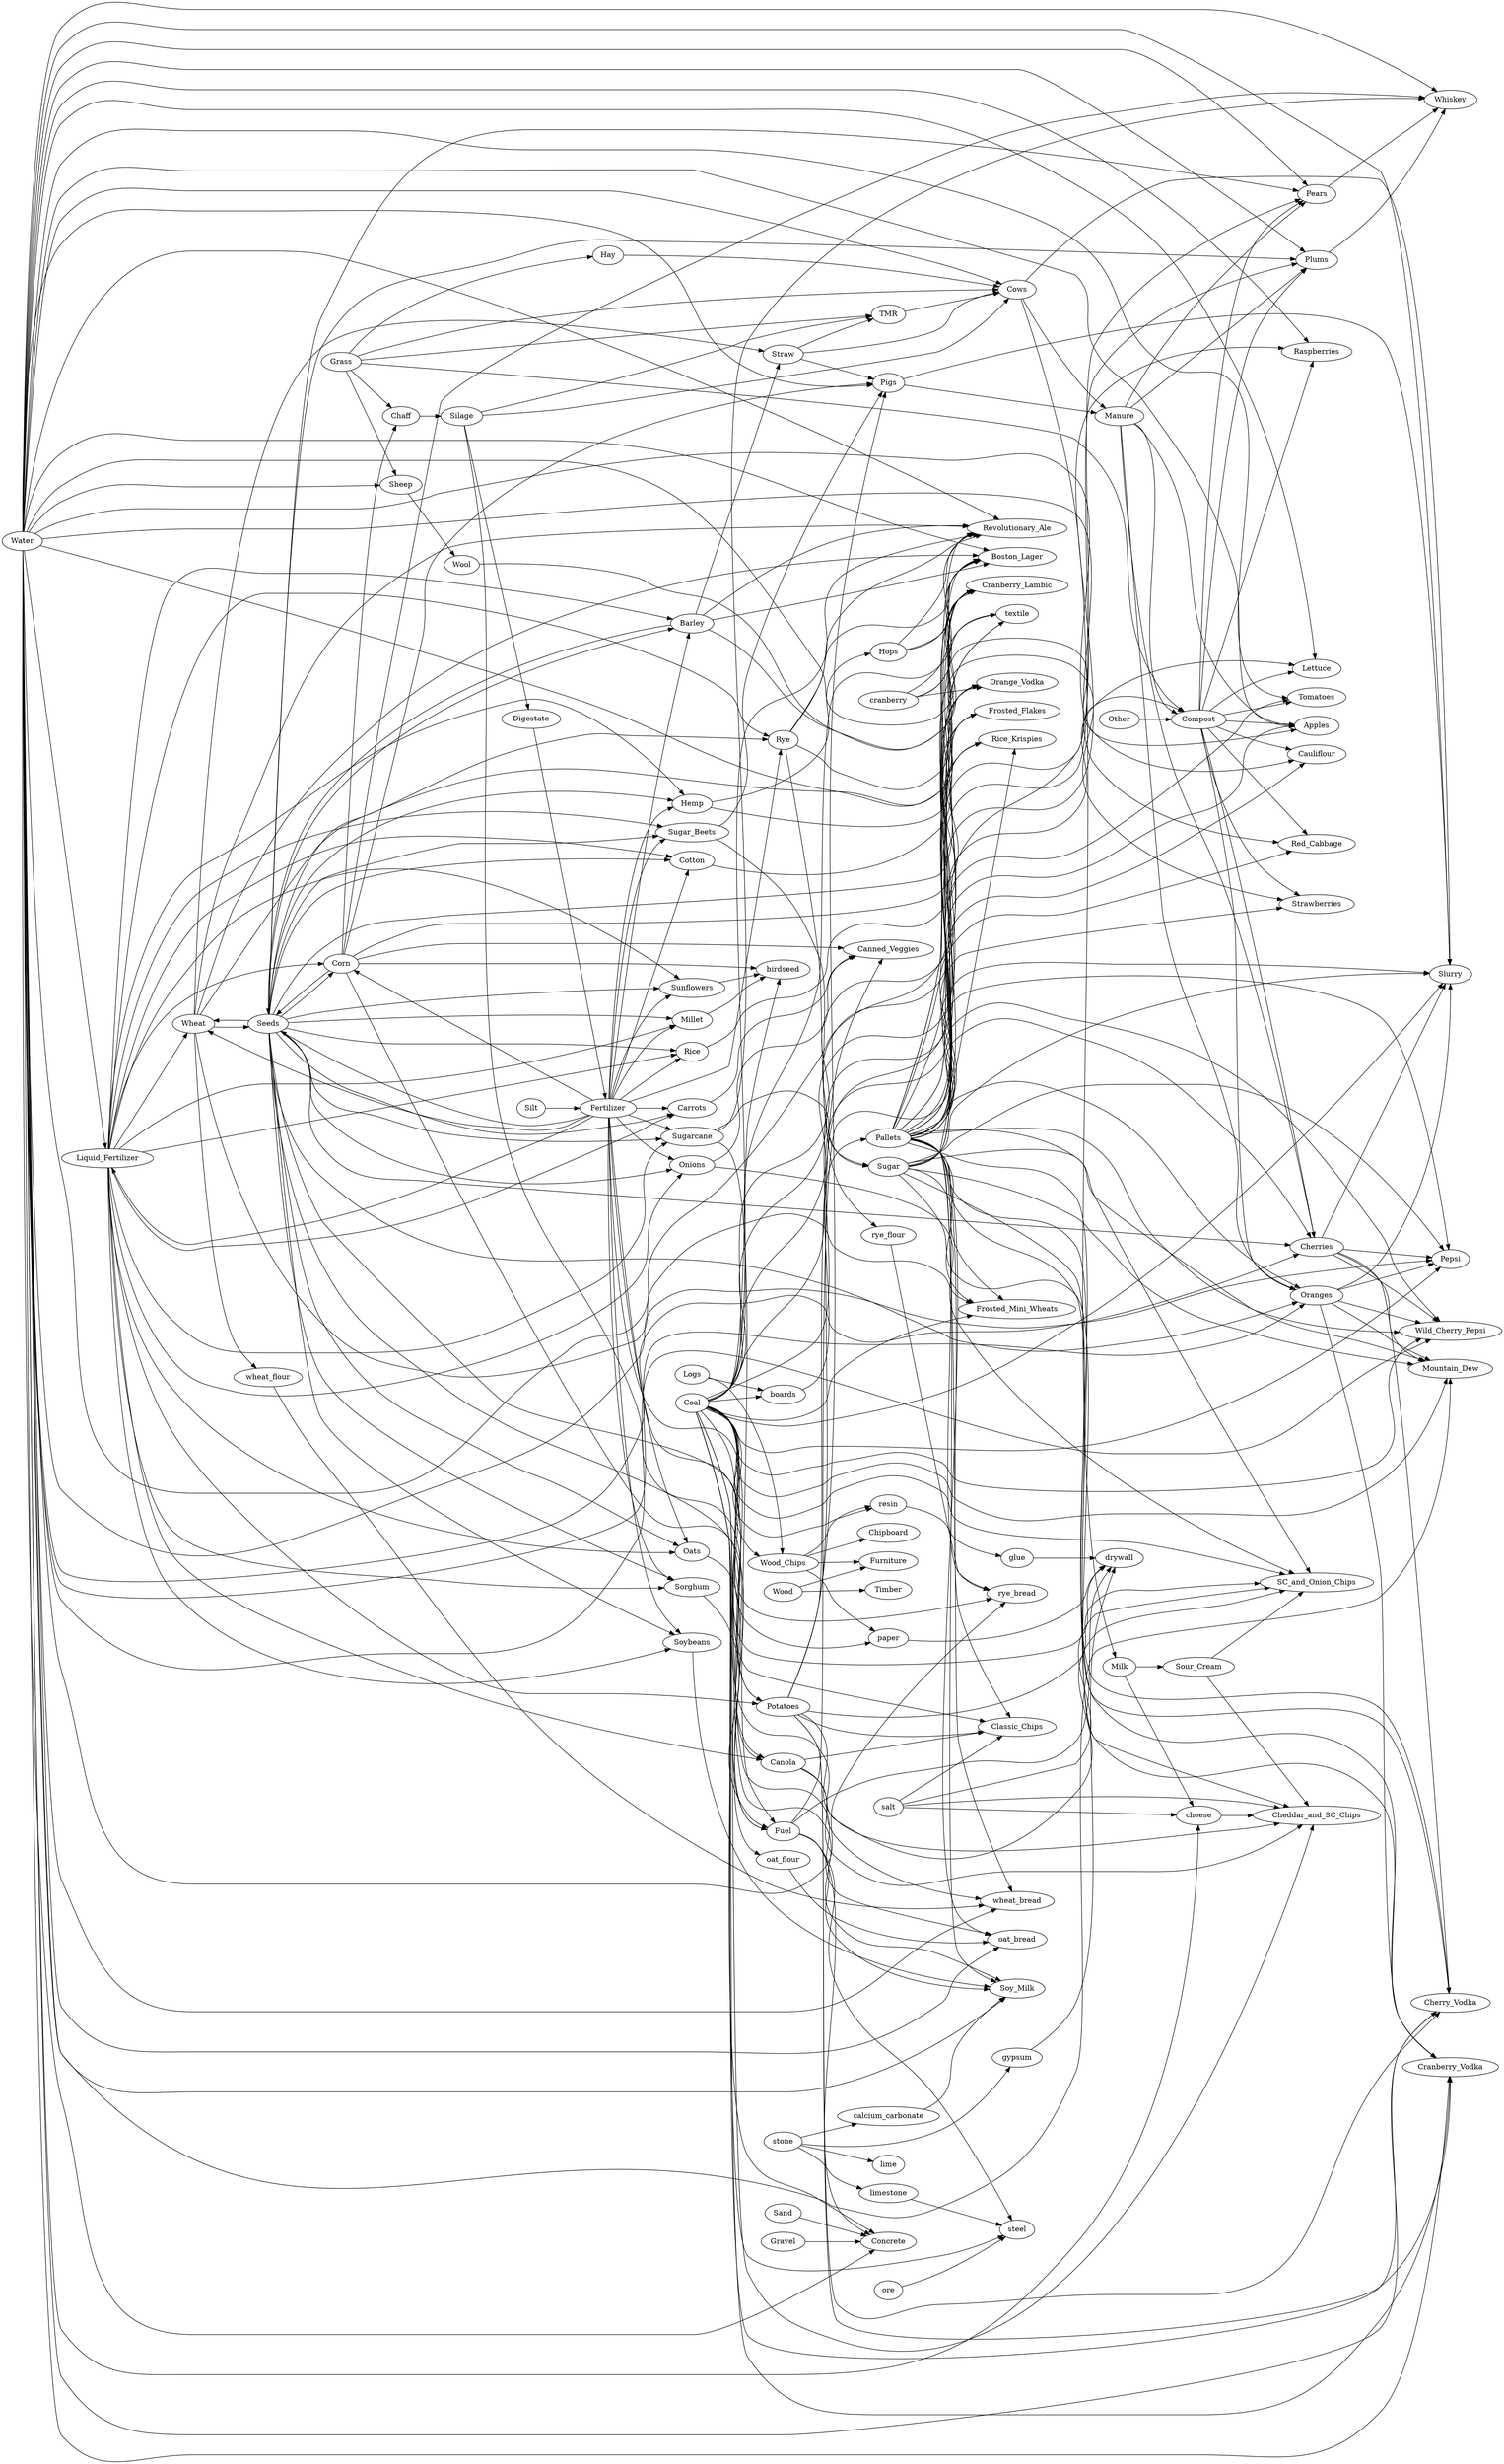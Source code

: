 strict digraph pv {
    rankdir=LR;

    // Sheep
    Water       -> Sheep
    Grass       -> Sheep
    Sheep       -> Wool

    // Pigs
    Water       -> Pigs
    Wheat       -> Straw
    Barley      -> Straw
    Straw       -> Pigs
    Pigs        -> Manure
    Pigs        -> Slurry

    Corn        -> Pigs
    Sugar_Beets -> Pigs
    Potatoes    -> Pigs

    // Cows
    Water       -> Cows
    Wheat       -> Straw
    Barley      -> Straw
    Straw       -> Cows
    Cows        -> Manure
    Cows        -> Slurry
    Cows        -> Milk

    Grass       -> Cows
    Grass       -> Hay
    Hay         -> Cows
    Silage      -> Cows

    Grass       -> TMR
    Silage      -> TMR
    Straw       -> TMR
    TMR         -> Cows

    // Silage
    Grass       -> Chaff
    Corn        -> Chaff

    Chaff       -> Silage
    Silage      -> Digestate
    Silage      -> Fuel

    // Seed Maker
    Wheat       -> Seeds
    Fertilizer  -> Seeds

    Barley      -> Seeds
    Fertilizer  -> Seeds

    Corn        -> Seeds
    Fertilizer  -> Seeds

    // Crops
    Seeds               -> Barley
    Fertilizer          -> Barley
    Liquid_Fertilizer   -> Barley

    Seeds               -> Canola
    Fertilizer          -> Canola
    Liquid_Fertilizer   -> Canola

    Seeds               -> Carrots
    Fertilizer          -> Carrots
    Liquid_Fertilizer   -> Carrots

    Seeds               -> Corn
    Fertilizer          -> Corn
    Liquid_Fertilizer   -> Corn

    Seeds               -> Cotton
    Fertilizer          -> Cotton
    Liquid_Fertilizer   -> Cotton

    Seeds               -> Hemp
    Fertilizer          -> Hemp
    Liquid_Fertilizer   -> Hemp

    Seeds               -> Millet
    Fertilizer          -> Millet
    Liquid_Fertilizer   -> Millet

    Seeds               -> Oats
    Fertilizer          -> Oats
    Liquid_Fertilizer   -> Oats

    Seeds               -> Onions
    Fertilizer          -> Onions
    Liquid_Fertilizer   -> Onions

    Seeds               -> Potatoes
    Fertilizer          -> Potatoes
    Liquid_Fertilizer   -> Potatoes

    Seeds               -> Rice
    Fertilizer          -> Rice
    Liquid_Fertilizer   -> Rice

    Seeds               -> Rye
    Fertilizer          -> Rye
    Liquid_Fertilizer   -> Rye

    Seeds               -> Soybeans
    Fertilizer          -> Soybeans
    Liquid_Fertilizer   -> Soybeans

    Seeds               -> Sorghum
    Fertilizer          -> Sorghum
    Liquid_Fertilizer   -> Sorghum

    Seeds               -> Sugar_Beets
    Fertilizer          -> Sugar_Beets
    Liquid_Fertilizer   -> Sugar_Beets

    Seeds               -> Sugarcane
    Fertilizer          -> Sugarcane
    Liquid_Fertilizer   -> Sugarcane

    Seeds               -> Sunflowers
    Fertilizer          -> Sunflowers
    Liquid_Fertilizer   -> Sunflowers

    Seeds               -> Wheat
    Fertilizer          -> Wheat
    Liquid_Fertilizer   -> Wheat

    // Liquid Fertilizer
    Fertilizer  -> Liquid_Fertilizer
    Water       -> Liquid_Fertilizer

    // Fertilizer
    Silt        -> Fertilizer
    Digestate   -> Fertilizer

    // Orchards
    Seeds       -> Apples
    Water       -> Apples
    Manure      -> Apples
    Compost     -> Apples
    Pallets     -> Apples

    Seeds       -> Cherries
    Water       -> Cherries
    Manure      -> Cherries
    Compost     -> Cherries
    Pallets     -> Cherries

    Seeds       -> Oranges
    Water       -> Oranges
    Manure      -> Oranges
    Compost     -> Oranges
    Pallets     -> Oranges

    Seeds       -> Pears
    Water       -> Pears
    Manure      -> Pears
    Compost     -> Pears
    Pallets     -> Pears

    Seeds       -> Plums
    Water       -> Plums
    Manure      -> Plums
    Compost     -> Plums
    Pallets     -> Plums

    // Greenhouses
    Water       -> Lettuce
    Compost     -> Lettuce
    Pallets     -> Lettuce

    Water       -> Tomatoes
    Compost     -> Tomatoes
    Pallets     -> Tomatoes

    Water       -> Cauliflour
    Compost     -> Cauliflour
    Pallets     -> Cauliflour

    Water       -> Red_Cabbage
    Compost     -> Red_Cabbage
    Pallets     -> Red_Cabbage

    Water       -> Strawberries
    Compost     -> Strawberries
    Pallets     -> Strawberries

    Water       -> Raspberries
    Compost     -> Raspberries
    Pallets     -> Raspberries

    // Compost Place
    Manure      -> Compost
    Fuel        -> Compost

    Grass       -> Compost
    Fuel        -> Compost

    Other       -> Compost
    Fuel        -> Compost

    // Pallet Place
    boards -> Pallets

    // Blackcap Birdseed
    Millet      -> birdseed
    Sunflowers  -> birdseed
    Corn        -> birdseed
    Coal        -> birdseed

    // Grain Mill
    Wheat   -> wheat_flour
    Rye     -> rye_flour
    Oats    -> oat_flour

    // Sugar Refinery
    Sugar_Beets -> Sugar
    Sugarcane   -> Sugar

    // Hops and Props
    Hemp        -> Hops

    // Pjevs Concrete
    Sand        -> Concrete
    Gravel      -> Concrete
    Water       -> Concrete

    Sand        -> Concrete
    Gravel      -> Concrete
    Water       -> Concrete
    Coal        -> Concrete

    Sand        -> Concrete
    Gravel      -> Concrete
    Water       -> Concrete
    Fuel        -> Concrete

    // Heartland Bread
    Coal        -> wheat_bread
    Water       -> wheat_bread
    Pallets     -> wheat_bread
    wheat_flour -> wheat_bread

    Coal        -> oat_bread
    Water       -> oat_bread
    Pallets     -> oat_bread
    oat_flour   -> oat_bread

    Coal        -> rye_bread
    Water       -> rye_bread
    Pallets     -> rye_bread
    rye_flour   -> rye_bread

    // Cogent Forest Products
    Wood_Chips  -> paper
    Coal        -> paper

    Wood_Chips  -> resin
    Coal        -> resin

    Logs        -> boards
    Logs        -> Wood_Chips
    Coal        -> boards
    Coal        -> Wood_Chips

    // Sam Adams
    Coal        -> Boston_Lager
    Wheat       -> Boston_Lager
    Barley      -> Boston_Lager
    Hops        -> Boston_Lager
    cranberry   -> Boston_Lager
    Rye         -> Boston_Lager
    Water       -> Boston_Lager
    Pallets     -> Boston_Lager

    Coal        -> Revolutionary_Ale
    Wheat       -> Revolutionary_Ale
    Barley      -> Revolutionary_Ale
    Hops        -> Revolutionary_Ale
    cranberry   -> Revolutionary_Ale
    Rye         -> Revolutionary_Ale
    Water       -> Revolutionary_Ale
    Pallets     -> Revolutionary_Ale

    Coal        -> Cranberry_Lambic
    Wheat       -> Cranberry_Lambic
    Barley      -> Cranberry_Lambic
    Hops        -> Cranberry_Lambic
    cranberry   -> Cranberry_Lambic
    Rye         -> Cranberry_Lambic
    Water       -> Cranberry_Lambic
    Pallets     -> Cranberry_Lambic

    // Kellogs
    Coal        -> Frosted_Mini_Wheats
    Wheat       -> Frosted_Mini_Wheats
    Sugar       -> Frosted_Mini_Wheats
    Pallets     -> Frosted_Mini_Wheats

    Coal        -> Frosted_Flakes
    Corn        -> Frosted_Flakes
    Sugar       -> Frosted_Flakes
    Pallets     -> Frosted_Flakes

    Coal        -> Rice_Krispies
    Rice        -> Rice_Krispies
    Sugar       -> Rice_Krispies
    Pallets     -> Rice_Krispies

    // Frito Lay
    Coal        -> Classic_Chips
    Potatoes    -> Classic_Chips
    Canola      -> Classic_Chips
    salt        -> Classic_Chips
    Pallets     -> Classic_Chips

    Coal        -> Cheddar_and_SC_Chips
    Potatoes    -> Cheddar_and_SC_Chips
    Canola      -> Cheddar_and_SC_Chips
    salt        -> Cheddar_and_SC_Chips
    cheese      -> Cheddar_and_SC_Chips
    Sour_Cream  -> Cheddar_and_SC_Chips
    Pallets     -> Cheddar_and_SC_Chips

    Coal        -> SC_and_Onion_Chips
    Potatoes    -> SC_and_Onion_Chips
    Canola      -> SC_and_Onion_Chips
    Onions      -> SC_and_Onion_Chips
    salt        -> SC_and_Onion_Chips
    Sour_Cream  -> SC_and_Onion_Chips
    Pallets     -> SC_and_Onion_Chips

    // National Gypsum
    Coal        -> drywall
    glue        -> drywall
    paper       -> drywall
    gypsum      -> drywall
    Fuel        -> drywall

    // Pepsi
    Coal        -> Pepsi
    Sugar       -> Pepsi
    Cherries    -> Pepsi
    Oranges     -> Pepsi
    Water       -> Pepsi
    Pallets     -> Pepsi

    Coal        -> Wild_Cherry_Pepsi
    Sugar       -> Wild_Cherry_Pepsi
    Cherries    -> Wild_Cherry_Pepsi
    Oranges     -> Wild_Cherry_Pepsi
    Water       -> Wild_Cherry_Pepsi
    Pallets     -> Wild_Cherry_Pepsi

    Coal        -> Mountain_Dew
    Sugar       -> Mountain_Dew
    Cherries    -> Mountain_Dew
    Oranges     -> Mountain_Dew
    Water       -> Mountain_Dew
    Pallets     -> Mountain_Dew

    Coal        -> Slurry
    Sugar       -> Slurry
    Cherries    -> Slurry
    Oranges     -> Slurry
    Water       -> Slurry
    Pallets     -> Slurry

    // F.M. Textile
    Cotton      -> textile
    Hemp        -> textile
    Coal        -> textile
    Wool        -> textile
    Pallets     -> textile

    // User Glue
    resin       -> glue

    // Smirnoff
    Coal        -> Cherry_Vodka
    Potatoes    -> Cherry_Vodka
    Sugar       -> Cherry_Vodka
    Cherries    -> Cherry_Vodka
    Water       -> Cherry_Vodka
    Pallets     -> Cherry_Vodka

    Coal        -> Orange_Vodka
    Potatoes    -> Orange_Vodka
    Sugar       -> Orange_Vodka
    cranberry   -> Orange_Vodka
    Water       -> Orange_Vodka
    Pallets     -> Orange_Vodka

    Coal        -> Cranberry_Vodka
    Potatoes    -> Cranberry_Vodka
    Sugar       -> Cranberry_Vodka
    Oranges     -> Cranberry_Vodka
    Water       -> Cranberry_Vodka
    Pallets     -> Cranberry_Vodka

    // Silk Soymilk
    Coal        -> Soy_Milk
    Soybeans    -> Soy_Milk
    calcium_carbonate -> Soy_Milk
    Water       -> Soy_Milk
    Fuel        -> Soy_Milk
    Pallets     -> Soy_Milk

    // Shell Fuel
    Sorghum     -> Fuel
    Sugarcane   -> Fuel
    Corn        -> Fuel

    // Borden Dairy
    Milk        -> cheese
    Water       -> cheese
    salt        -> cheese

    Milk        -> Sour_Cream

    // Stone Processing
    stone       -> lime
    stone       -> limestone
    stone       -> calcium_carbonate
    stone       -> gypsum

    // Popcorn Suttons
    Water       -> Whiskey
    Pears       -> Whiskey
    Plums       -> Whiskey
    Sugarcane   -> Whiskey
    Corn        -> Whiskey

    // Krystal Steel
    ore         -> steel
    limestone   -> steel
    Coal        -> steel
    Fuel        -> steel

    // Furniture Factory
    Wood_Chips  -> Chipboard

    Wood        -> Timber

    Wood_Chips  -> Furniture
    Wood        -> Furniture

    // Delmonte
    Potatoes    -> Canned_Veggies
    Corn        -> Canned_Veggies
    Onions      -> Canned_Veggies
    Carrots     -> Canned_Veggies
}
